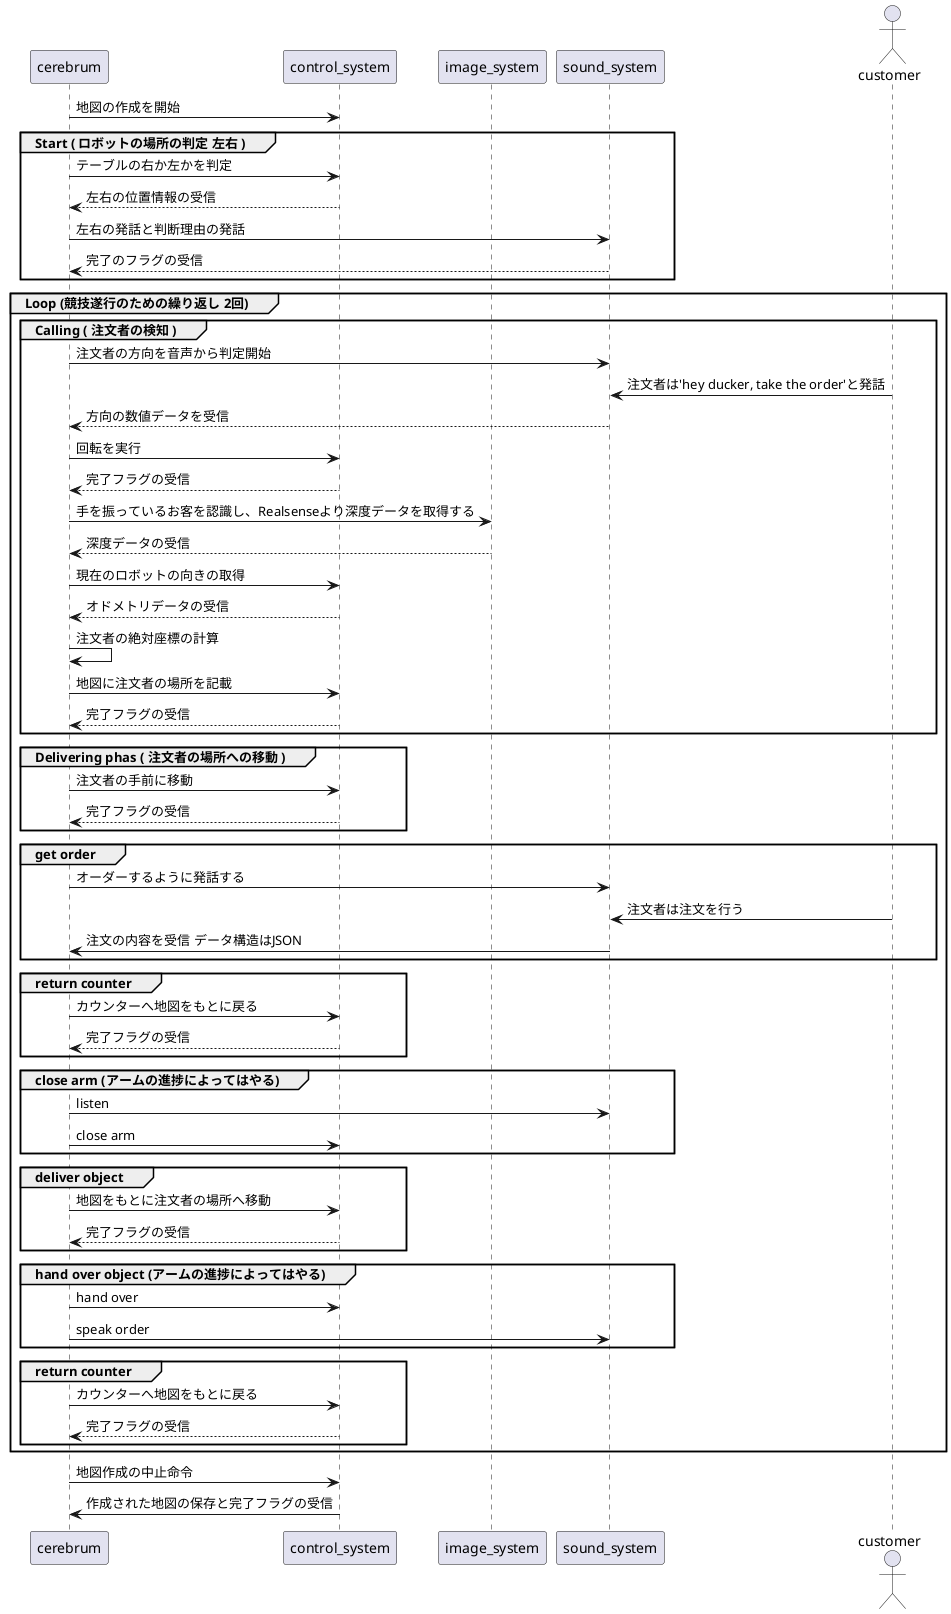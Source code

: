 @startuml

participant cerebrum
participant control_system
participant image_system
participant sound_system
actor customer


cerebrum -> control_system: 地図の作成を開始

group Start ( ロボットの場所の判定 左右 )
    cerebrum -> control_system: テーブルの右か左かを判定
    control_system --> cerebrum: 左右の位置情報の受信
    cerebrum -> sound_system: 左右の発話と判断理由の発話
    sound_system --> cerebrum: 完了のフラグの受信
end

group Loop (競技遂行のための繰り返し 2回)

    group Calling ( 注文者の検知 )
        cerebrum -> sound_system: 注文者の方向を音声から判定開始
        customer -> sound_system: 注文者は'hey ducker, take the order'と発話
        sound_system --> cerebrum: 方向の数値データを受信
        cerebrum -> control_system: 回転を実行
        control_system --> cerebrum: 完了フラグの受信
        cerebrum -> image_system: 手を振っているお客を認識し、Realsenseより深度データを取得する
        image_system --> cerebrum: 深度データの受信
		cerebrum -> control_system: 現在のロボットの向きの取得
		control_system --> cerebrum: オドメトリデータの受信
		cerebrum -> cerebrum: 注文者の絶対座標の計算
        cerebrum -> control_system: 地図に注文者の場所を記載
        control_system --> cerebrum: 完了フラグの受信
    end
    
    group Delivering phas ( 注文者の場所への移動 )
        cerebrum -> control_system: 注文者の手前に移動
        control_system --> cerebrum: 完了フラグの受信
    end
    
    group get order
        cerebrum -> sound_system: オーダーするように発話する
        customer -> sound_system: 注文者は注文を行う
        sound_system -> cerebrum: 注文の内容を受信 データ構造はJSON
    end
    
    group return counter
        cerebrum -> control_system: カウンターへ地図をもとに戻る
        control_system --> cerebrum: 完了フラグの受信
    end
    
    group close arm (アームの進捗によってはやる)
        cerebrum ->sound_system : listen
        cerebrum ->control_system : close arm
    end
    
    group deliver object
        cerebrum -> control_system: 地図をもとに注文者の場所へ移動
        control_system --> cerebrum: 完了フラグの受信
    end
    
    group hand over object (アームの進捗によってはやる)
        cerebrum -> control_system : hand over
        cerebrum -> sound_system : speak order 
    end
    
    group return counter
        cerebrum -> control_system: カウンターへ地図をもとに戻る
        control_system --> cerebrum: 完了フラグの受信
    end

end

cerebrum -> control_system: 地図作成の中止命令
control_system -> cerebrum: 作成された地図の保存と完了フラグの受信

@enduml
